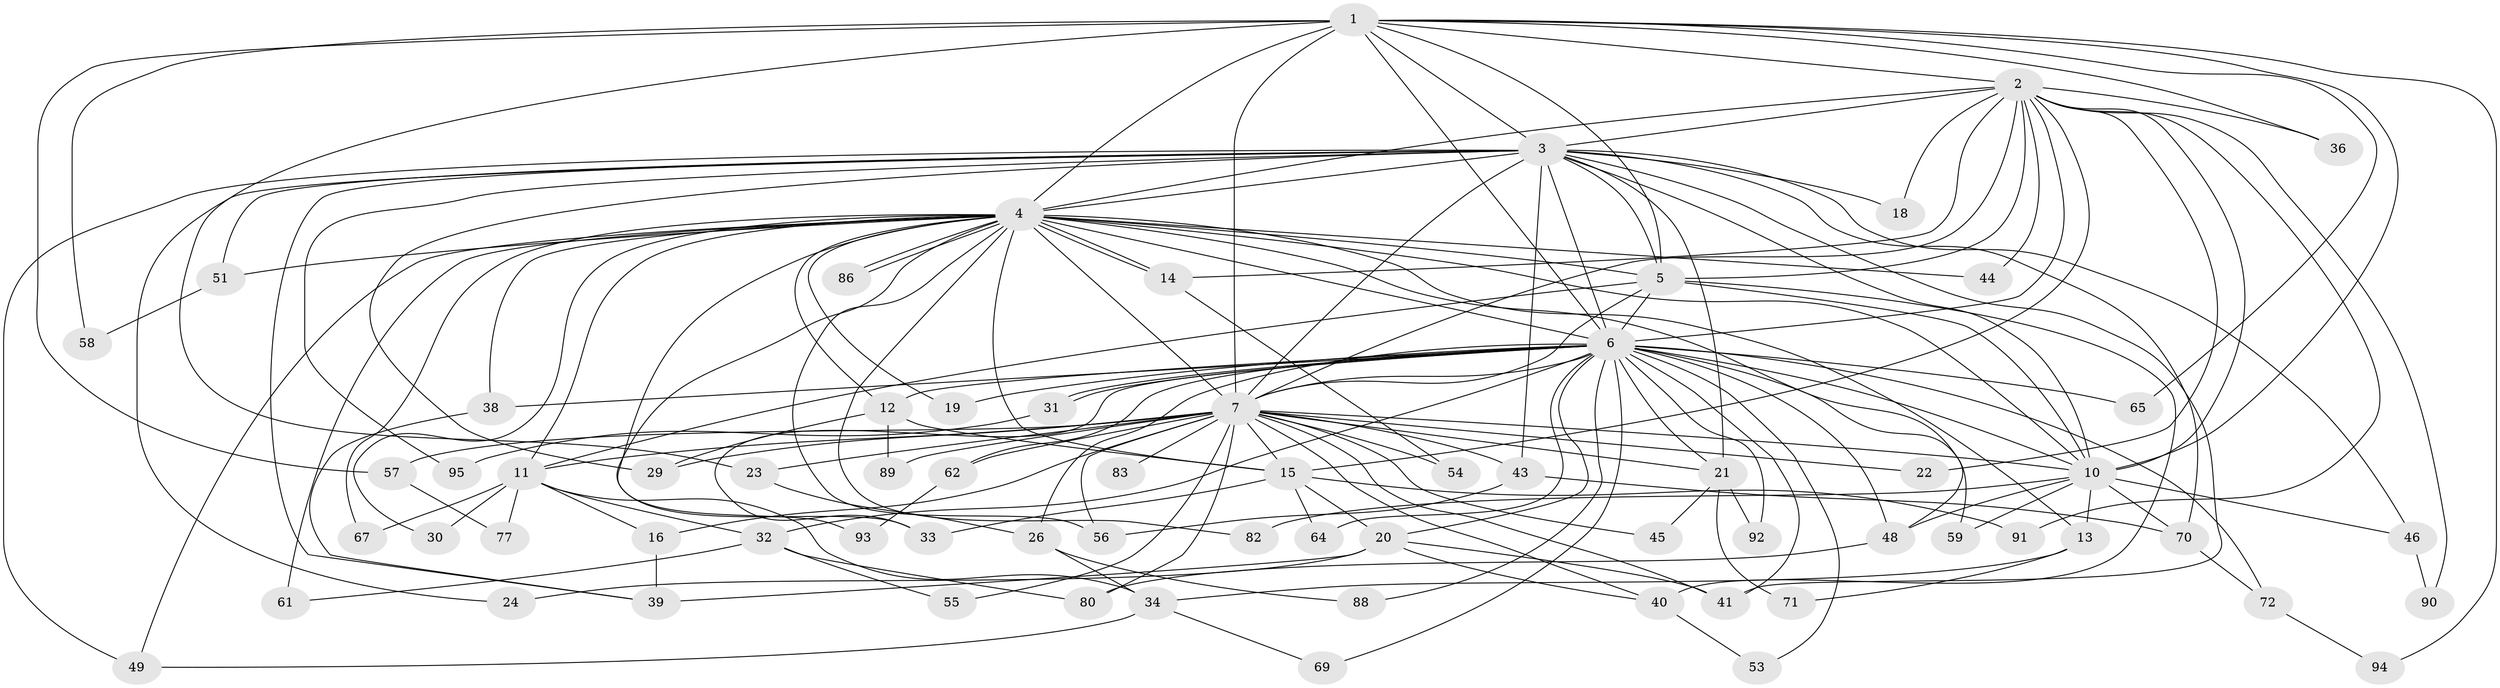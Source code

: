 // Generated by graph-tools (version 1.1) at 2025/23/03/03/25 07:23:38]
// undirected, 69 vertices, 167 edges
graph export_dot {
graph [start="1"]
  node [color=gray90,style=filled];
  1 [super="+37"];
  2 [super="+81"];
  3 [super="+9"];
  4 [super="+25"];
  5 [super="+27"];
  6 [super="+75"];
  7 [super="+8"];
  10 [super="+74"];
  11 [super="+17"];
  12 [super="+85"];
  13;
  14 [super="+35"];
  15 [super="+28"];
  16 [super="+97"];
  18;
  19;
  20 [super="+78"];
  21 [super="+50"];
  22;
  23;
  24;
  26 [super="+47"];
  29;
  30;
  31 [super="+66"];
  32;
  33 [super="+52"];
  34 [super="+84"];
  36;
  38 [super="+79"];
  39 [super="+42"];
  40 [super="+60"];
  41 [super="+76"];
  43 [super="+63"];
  44;
  45;
  46;
  48 [super="+68"];
  49;
  51;
  53;
  54;
  55;
  56;
  57;
  58;
  59;
  61;
  62;
  64;
  65;
  67;
  69;
  70 [super="+73"];
  71;
  72 [super="+96"];
  77;
  80 [super="+87"];
  82;
  83;
  86;
  88;
  89;
  90;
  91;
  92;
  93;
  94;
  95;
  1 -- 2;
  1 -- 3 [weight=2];
  1 -- 4 [weight=2];
  1 -- 5;
  1 -- 6;
  1 -- 7 [weight=2];
  1 -- 10;
  1 -- 23;
  1 -- 36;
  1 -- 57;
  1 -- 65;
  1 -- 58;
  1 -- 94;
  2 -- 3 [weight=2];
  2 -- 4 [weight=2];
  2 -- 5;
  2 -- 6;
  2 -- 7 [weight=2];
  2 -- 10 [weight=2];
  2 -- 15;
  2 -- 18;
  2 -- 22;
  2 -- 36;
  2 -- 44;
  2 -- 91;
  2 -- 90;
  2 -- 14;
  3 -- 4 [weight=2];
  3 -- 5 [weight=3];
  3 -- 6 [weight=3];
  3 -- 7 [weight=4];
  3 -- 10 [weight=2];
  3 -- 21;
  3 -- 43;
  3 -- 46;
  3 -- 51;
  3 -- 95;
  3 -- 39;
  3 -- 41;
  3 -- 49;
  3 -- 18;
  3 -- 24;
  3 -- 29;
  3 -- 70;
  4 -- 5;
  4 -- 6;
  4 -- 7 [weight=2];
  4 -- 10;
  4 -- 12;
  4 -- 13;
  4 -- 14;
  4 -- 14;
  4 -- 19;
  4 -- 30;
  4 -- 33;
  4 -- 38;
  4 -- 44;
  4 -- 49;
  4 -- 51;
  4 -- 56;
  4 -- 61;
  4 -- 67;
  4 -- 82;
  4 -- 86;
  4 -- 86;
  4 -- 93;
  4 -- 15;
  4 -- 11;
  4 -- 48;
  5 -- 6;
  5 -- 7 [weight=2];
  5 -- 10;
  5 -- 11;
  5 -- 40;
  6 -- 7 [weight=2];
  6 -- 10;
  6 -- 12;
  6 -- 19;
  6 -- 20;
  6 -- 21;
  6 -- 26;
  6 -- 31 [weight=2];
  6 -- 31;
  6 -- 32;
  6 -- 38;
  6 -- 41;
  6 -- 48;
  6 -- 53;
  6 -- 59;
  6 -- 62;
  6 -- 64;
  6 -- 65;
  6 -- 69;
  6 -- 72 [weight=2];
  6 -- 92;
  6 -- 88;
  6 -- 33;
  7 -- 10 [weight=2];
  7 -- 11;
  7 -- 15;
  7 -- 22;
  7 -- 29;
  7 -- 40;
  7 -- 54;
  7 -- 55;
  7 -- 56;
  7 -- 83 [weight=2];
  7 -- 89;
  7 -- 16;
  7 -- 80;
  7 -- 23;
  7 -- 43;
  7 -- 45;
  7 -- 57;
  7 -- 62;
  7 -- 41;
  7 -- 21;
  10 -- 13;
  10 -- 46;
  10 -- 48;
  10 -- 59;
  10 -- 70;
  10 -- 82;
  11 -- 16;
  11 -- 30;
  11 -- 32;
  11 -- 34;
  11 -- 77;
  11 -- 67;
  12 -- 15;
  12 -- 89;
  12 -- 29;
  13 -- 34;
  13 -- 71;
  14 -- 54;
  15 -- 20;
  15 -- 33;
  15 -- 64;
  15 -- 91;
  16 -- 39;
  20 -- 24;
  20 -- 39 [weight=2];
  20 -- 40;
  20 -- 41;
  21 -- 45;
  21 -- 92;
  21 -- 71;
  23 -- 26;
  26 -- 88;
  26 -- 34;
  31 -- 95;
  32 -- 55;
  32 -- 61;
  32 -- 80;
  34 -- 69;
  34 -- 49;
  38 -- 39;
  40 -- 53;
  43 -- 56;
  43 -- 70;
  46 -- 90;
  48 -- 80;
  51 -- 58;
  57 -- 77;
  62 -- 93;
  70 -- 72;
  72 -- 94;
}
